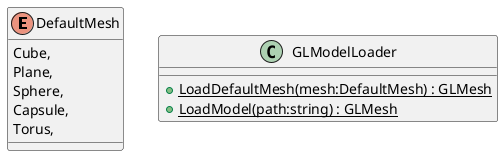 @startuml
enum DefaultMesh {
    Cube,
    Plane,
    Sphere,
    Capsule,
    Torus,
}
class GLModelLoader {
    + {static} LoadDefaultMesh(mesh:DefaultMesh) : GLMesh
    + {static} LoadModel(path:string) : GLMesh
}
@enduml
